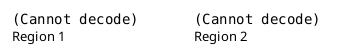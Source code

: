 @startuml

<style>
note {
    backgroundcolor white
    linecolor transparent
}
</style>

note as img_1
    <img:/home/darcy/Documents/parallelism/images/region_1.png>
    Region 1
end note

note as img_2
    <img:/home/darcy/Documents/parallelism/images/region_2.png>
    Region 2
end note

@enduml